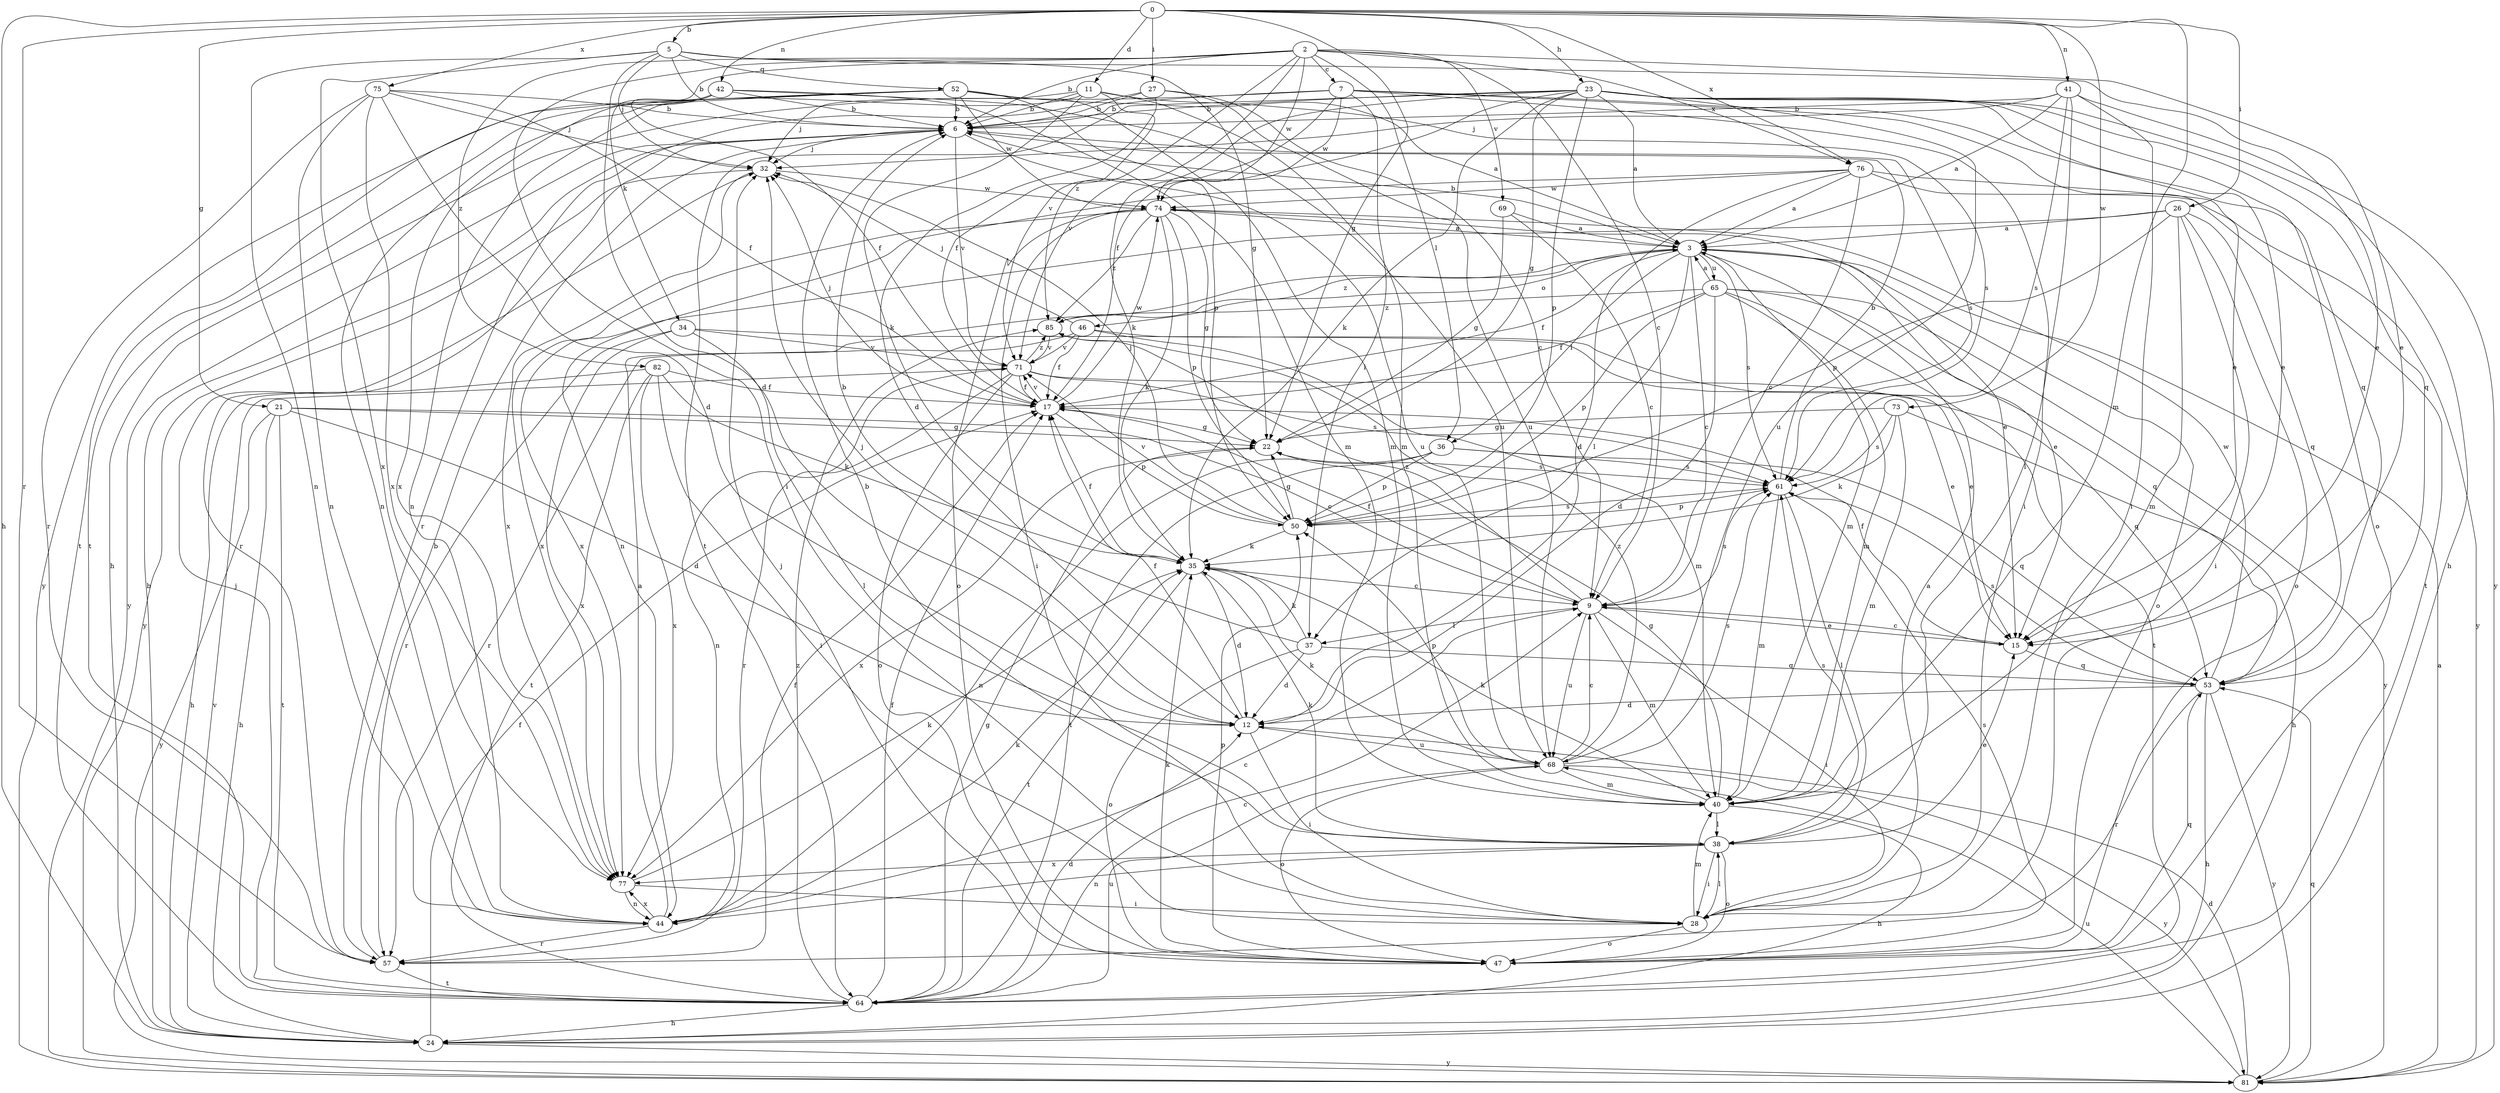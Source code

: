 strict digraph  {
0;
2;
3;
5;
6;
7;
9;
11;
12;
15;
17;
21;
22;
23;
24;
26;
27;
28;
32;
34;
35;
36;
37;
38;
40;
41;
42;
44;
46;
47;
50;
52;
53;
57;
61;
64;
65;
68;
69;
71;
73;
74;
75;
76;
77;
81;
82;
85;
0 -> 5  [label=b];
0 -> 11  [label=d];
0 -> 21  [label=g];
0 -> 22  [label=g];
0 -> 23  [label=h];
0 -> 24  [label=h];
0 -> 26  [label=i];
0 -> 27  [label=i];
0 -> 40  [label=m];
0 -> 41  [label=n];
0 -> 42  [label=n];
0 -> 57  [label=r];
0 -> 73  [label=w];
0 -> 75  [label=x];
0 -> 76  [label=x];
2 -> 6  [label=b];
2 -> 7  [label=c];
2 -> 9  [label=c];
2 -> 15  [label=e];
2 -> 28  [label=i];
2 -> 34  [label=k];
2 -> 36  [label=l];
2 -> 69  [label=v];
2 -> 71  [label=v];
2 -> 74  [label=w];
2 -> 76  [label=x];
2 -> 82  [label=z];
2 -> 85  [label=z];
3 -> 6  [label=b];
3 -> 9  [label=c];
3 -> 15  [label=e];
3 -> 17  [label=f];
3 -> 36  [label=l];
3 -> 37  [label=l];
3 -> 40  [label=m];
3 -> 46  [label=o];
3 -> 47  [label=o];
3 -> 61  [label=s];
3 -> 65  [label=u];
3 -> 85  [label=z];
5 -> 6  [label=b];
5 -> 12  [label=d];
5 -> 15  [label=e];
5 -> 22  [label=g];
5 -> 32  [label=j];
5 -> 44  [label=n];
5 -> 52  [label=q];
5 -> 77  [label=x];
6 -> 32  [label=j];
6 -> 57  [label=r];
6 -> 61  [label=s];
6 -> 68  [label=u];
6 -> 71  [label=v];
6 -> 81  [label=y];
7 -> 6  [label=b];
7 -> 15  [label=e];
7 -> 24  [label=h];
7 -> 28  [label=i];
7 -> 35  [label=k];
7 -> 37  [label=l];
7 -> 53  [label=q];
7 -> 74  [label=w];
9 -> 15  [label=e];
9 -> 17  [label=f];
9 -> 28  [label=i];
9 -> 37  [label=l];
9 -> 40  [label=m];
9 -> 61  [label=s];
9 -> 68  [label=u];
9 -> 85  [label=z];
11 -> 6  [label=b];
11 -> 17  [label=f];
11 -> 32  [label=j];
11 -> 35  [label=k];
11 -> 40  [label=m];
11 -> 44  [label=n];
11 -> 61  [label=s];
12 -> 17  [label=f];
12 -> 28  [label=i];
12 -> 32  [label=j];
12 -> 68  [label=u];
15 -> 9  [label=c];
15 -> 17  [label=f];
15 -> 53  [label=q];
17 -> 22  [label=g];
17 -> 32  [label=j];
17 -> 50  [label=p];
17 -> 71  [label=v];
17 -> 74  [label=w];
21 -> 9  [label=c];
21 -> 12  [label=d];
21 -> 22  [label=g];
21 -> 24  [label=h];
21 -> 64  [label=t];
21 -> 81  [label=y];
22 -> 61  [label=s];
22 -> 77  [label=x];
23 -> 3  [label=a];
23 -> 6  [label=b];
23 -> 15  [label=e];
23 -> 17  [label=f];
23 -> 22  [label=g];
23 -> 24  [label=h];
23 -> 35  [label=k];
23 -> 47  [label=o];
23 -> 50  [label=p];
23 -> 53  [label=q];
23 -> 64  [label=t];
23 -> 68  [label=u];
23 -> 71  [label=v];
24 -> 6  [label=b];
24 -> 17  [label=f];
24 -> 71  [label=v];
24 -> 81  [label=y];
26 -> 3  [label=a];
26 -> 28  [label=i];
26 -> 40  [label=m];
26 -> 47  [label=o];
26 -> 50  [label=p];
26 -> 53  [label=q];
26 -> 77  [label=x];
27 -> 6  [label=b];
27 -> 9  [label=c];
27 -> 12  [label=d];
27 -> 57  [label=r];
27 -> 68  [label=u];
28 -> 3  [label=a];
28 -> 38  [label=l];
28 -> 40  [label=m];
28 -> 47  [label=o];
32 -> 74  [label=w];
32 -> 77  [label=x];
32 -> 81  [label=y];
34 -> 15  [label=e];
34 -> 38  [label=l];
34 -> 57  [label=r];
34 -> 71  [label=v];
34 -> 77  [label=x];
35 -> 9  [label=c];
35 -> 12  [label=d];
35 -> 17  [label=f];
35 -> 64  [label=t];
36 -> 44  [label=n];
36 -> 50  [label=p];
36 -> 53  [label=q];
36 -> 61  [label=s];
36 -> 64  [label=t];
37 -> 6  [label=b];
37 -> 12  [label=d];
37 -> 35  [label=k];
37 -> 47  [label=o];
37 -> 53  [label=q];
38 -> 6  [label=b];
38 -> 15  [label=e];
38 -> 28  [label=i];
38 -> 35  [label=k];
38 -> 44  [label=n];
38 -> 47  [label=o];
38 -> 61  [label=s];
38 -> 77  [label=x];
40 -> 22  [label=g];
40 -> 24  [label=h];
40 -> 35  [label=k];
40 -> 38  [label=l];
41 -> 3  [label=a];
41 -> 6  [label=b];
41 -> 28  [label=i];
41 -> 32  [label=j];
41 -> 38  [label=l];
41 -> 61  [label=s];
41 -> 81  [label=y];
42 -> 6  [label=b];
42 -> 17  [label=f];
42 -> 40  [label=m];
42 -> 64  [label=t];
42 -> 68  [label=u];
42 -> 77  [label=x];
44 -> 3  [label=a];
44 -> 9  [label=c];
44 -> 35  [label=k];
44 -> 57  [label=r];
44 -> 77  [label=x];
46 -> 15  [label=e];
46 -> 17  [label=f];
46 -> 32  [label=j];
46 -> 40  [label=m];
46 -> 57  [label=r];
46 -> 71  [label=v];
47 -> 32  [label=j];
47 -> 35  [label=k];
47 -> 50  [label=p];
47 -> 53  [label=q];
47 -> 61  [label=s];
50 -> 22  [label=g];
50 -> 32  [label=j];
50 -> 35  [label=k];
50 -> 61  [label=s];
50 -> 71  [label=v];
52 -> 3  [label=a];
52 -> 6  [label=b];
52 -> 40  [label=m];
52 -> 44  [label=n];
52 -> 50  [label=p];
52 -> 64  [label=t];
52 -> 74  [label=w];
52 -> 81  [label=y];
53 -> 12  [label=d];
53 -> 24  [label=h];
53 -> 57  [label=r];
53 -> 61  [label=s];
53 -> 74  [label=w];
53 -> 81  [label=y];
57 -> 6  [label=b];
57 -> 17  [label=f];
57 -> 64  [label=t];
61 -> 6  [label=b];
61 -> 38  [label=l];
61 -> 40  [label=m];
61 -> 50  [label=p];
64 -> 9  [label=c];
64 -> 12  [label=d];
64 -> 17  [label=f];
64 -> 22  [label=g];
64 -> 24  [label=h];
64 -> 32  [label=j];
64 -> 68  [label=u];
64 -> 85  [label=z];
65 -> 3  [label=a];
65 -> 12  [label=d];
65 -> 17  [label=f];
65 -> 40  [label=m];
65 -> 50  [label=p];
65 -> 53  [label=q];
65 -> 64  [label=t];
65 -> 81  [label=y];
65 -> 85  [label=z];
68 -> 9  [label=c];
68 -> 35  [label=k];
68 -> 40  [label=m];
68 -> 47  [label=o];
68 -> 50  [label=p];
68 -> 61  [label=s];
68 -> 81  [label=y];
68 -> 85  [label=z];
69 -> 3  [label=a];
69 -> 9  [label=c];
69 -> 22  [label=g];
71 -> 17  [label=f];
71 -> 44  [label=n];
71 -> 47  [label=o];
71 -> 53  [label=q];
71 -> 57  [label=r];
71 -> 61  [label=s];
71 -> 85  [label=z];
73 -> 22  [label=g];
73 -> 24  [label=h];
73 -> 35  [label=k];
73 -> 40  [label=m];
73 -> 61  [label=s];
74 -> 3  [label=a];
74 -> 15  [label=e];
74 -> 22  [label=g];
74 -> 28  [label=i];
74 -> 35  [label=k];
74 -> 47  [label=o];
74 -> 50  [label=p];
74 -> 77  [label=x];
74 -> 85  [label=z];
75 -> 6  [label=b];
75 -> 12  [label=d];
75 -> 17  [label=f];
75 -> 32  [label=j];
75 -> 44  [label=n];
75 -> 57  [label=r];
75 -> 77  [label=x];
76 -> 3  [label=a];
76 -> 9  [label=c];
76 -> 12  [label=d];
76 -> 44  [label=n];
76 -> 64  [label=t];
76 -> 74  [label=w];
76 -> 81  [label=y];
77 -> 28  [label=i];
77 -> 35  [label=k];
77 -> 44  [label=n];
81 -> 3  [label=a];
81 -> 12  [label=d];
81 -> 53  [label=q];
81 -> 68  [label=u];
82 -> 17  [label=f];
82 -> 24  [label=h];
82 -> 28  [label=i];
82 -> 35  [label=k];
82 -> 64  [label=t];
82 -> 77  [label=x];
85 -> 71  [label=v];
}
